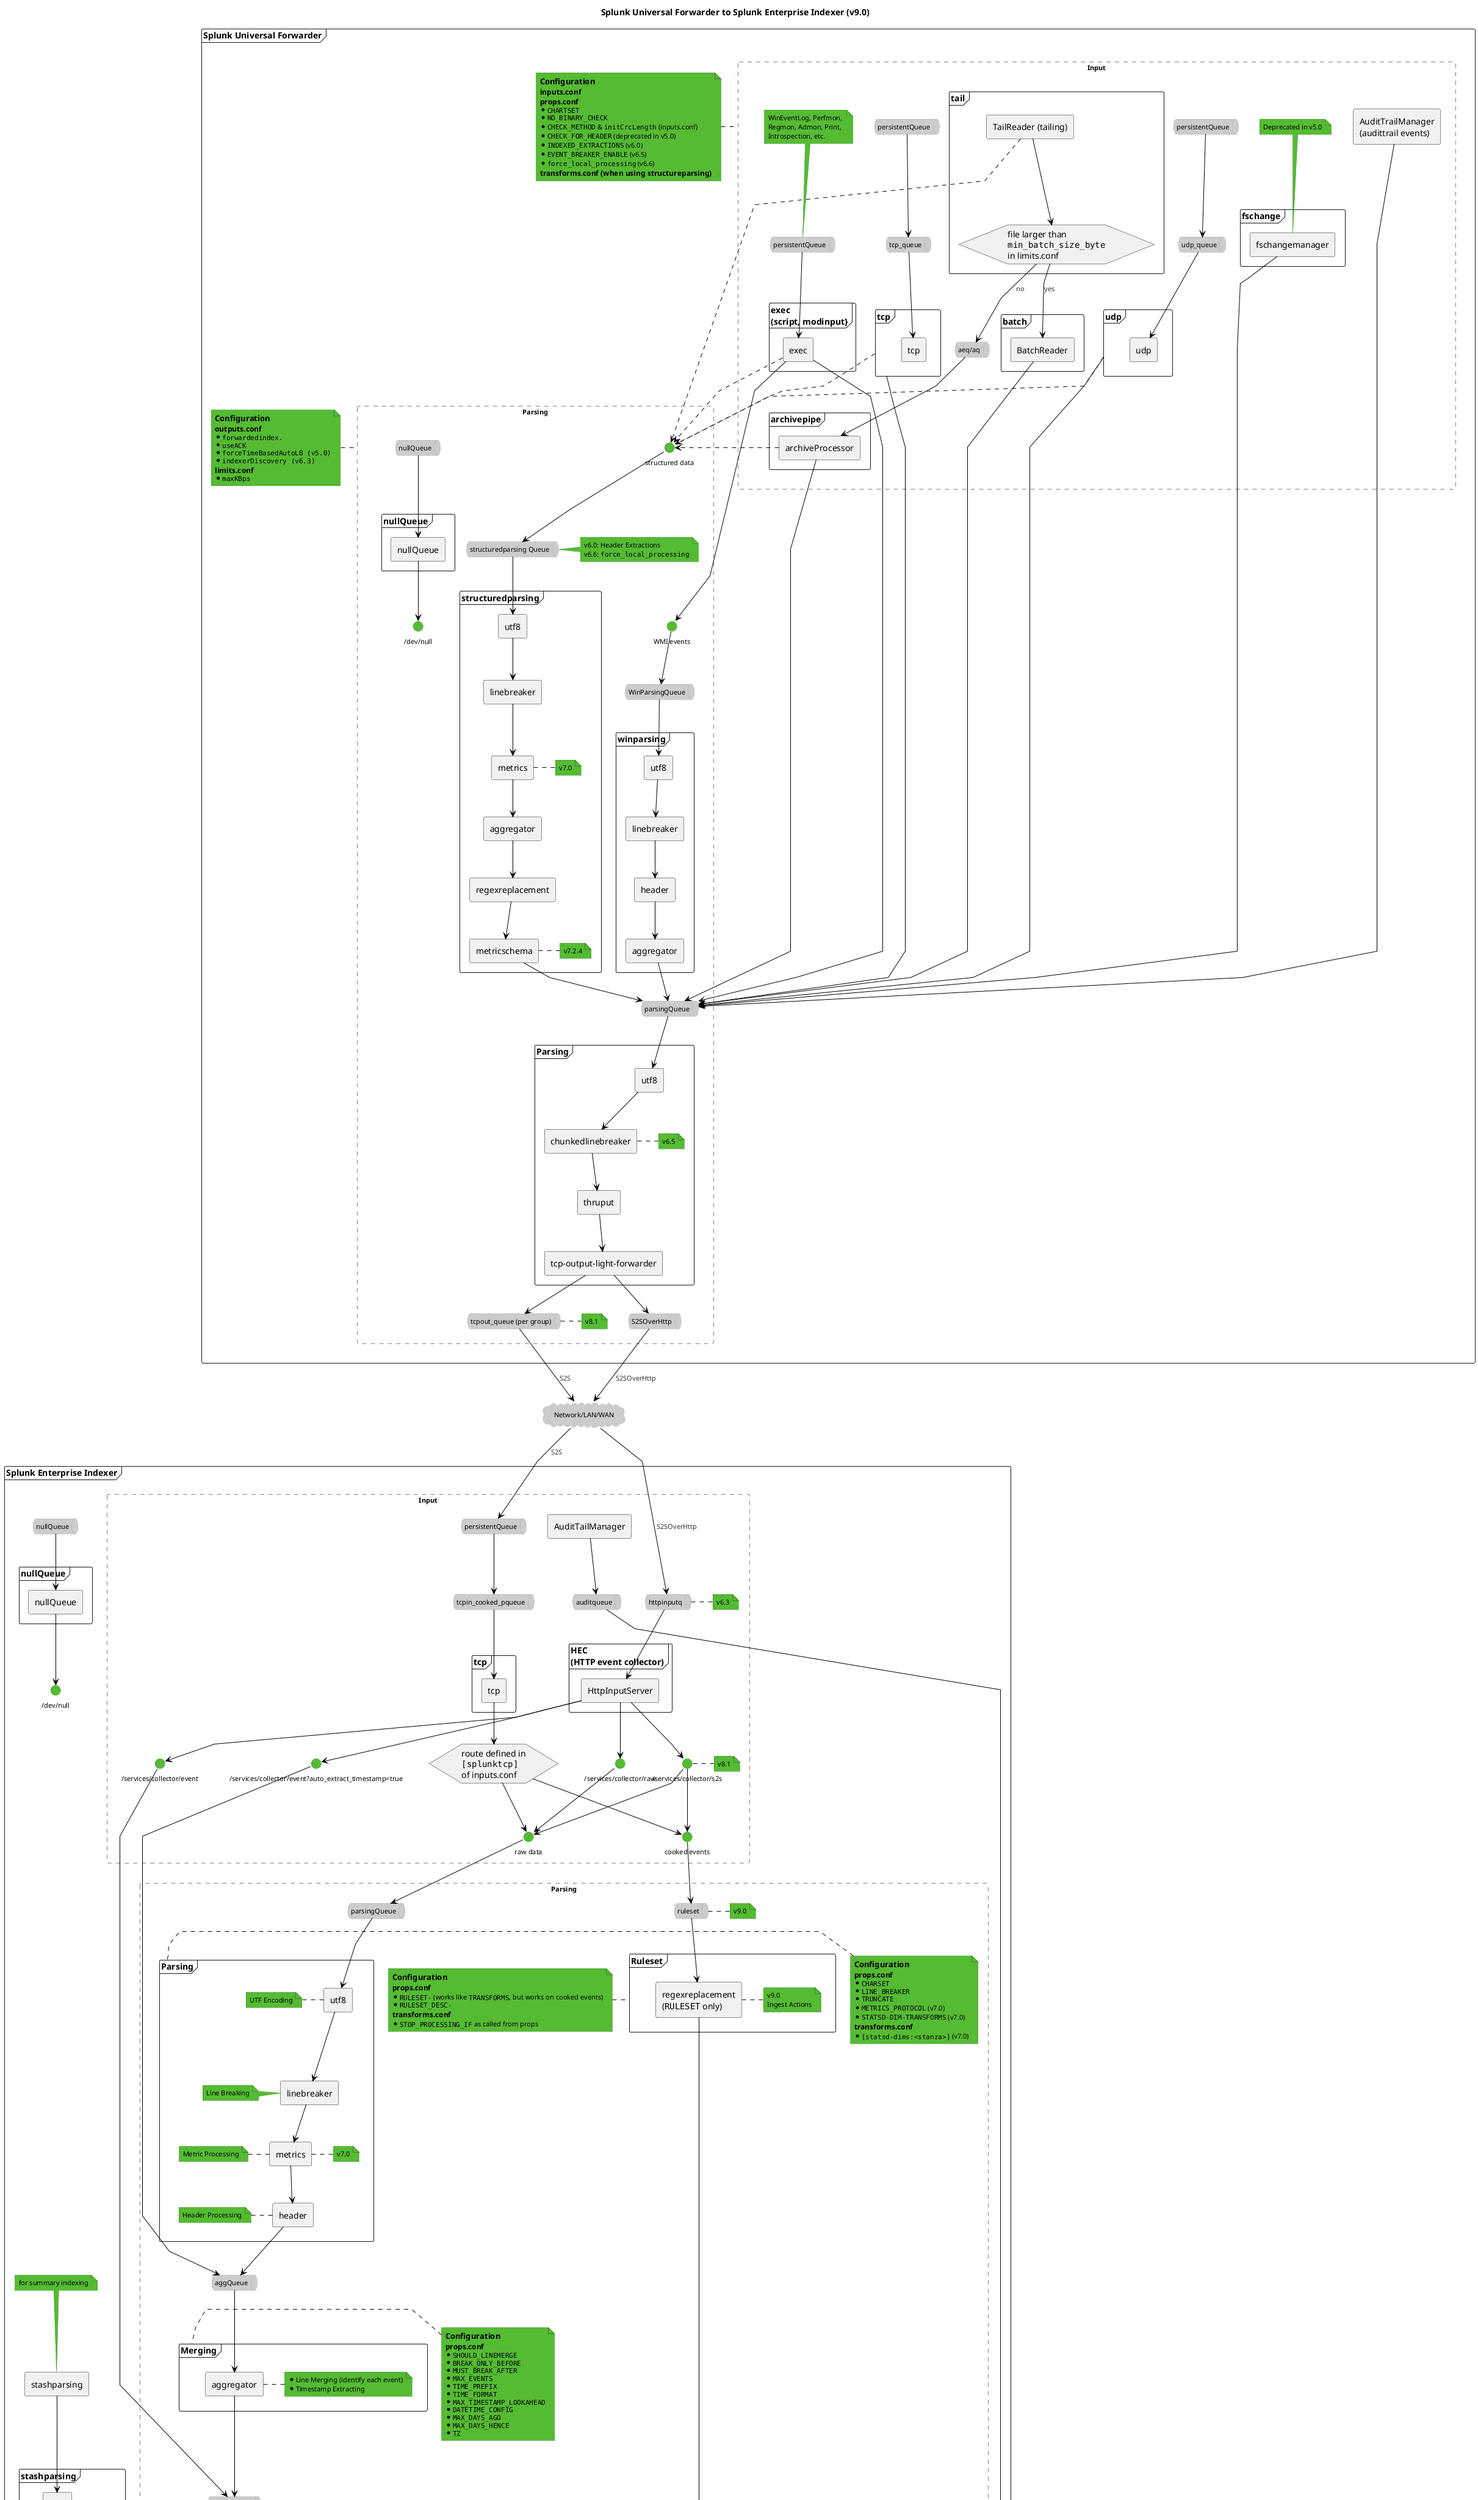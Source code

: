 @startuml masa
!theme reddress-lightgreen
skinparam linetype polyline
'skinparam linetype ortho

'Universal forwarder diagram
title "Splunk Universal Forwarder to Splunk Enterprise Indexer (v9.0)"
frame "Splunk Universal Forwarder" {
    ' The dashed outlines here are to help group the parts by their configuration
    rectangle "Input" as ufI #transparent;line:gray;line.dashed {

        'Monitor/tailreaders
        frame batch {
            agent "BatchReader" as br
        }
        queue "aeq/aq" as aq
        frame tail {
            agent "TailReader (tailing)" as tailR
            hexagon "file larger than\n""min_batch_size_byte""\nin limits.conf" as tailRsize
            tailR --> tailRsize
            tailRsize --> br : yes
            tailRsize --> aq : no
        }
        frame archivepipe {
            agent archiveProcessor as ap
        }
        aq --> ap

        'Exec/modinput
        queue persistentQueue as execPq
        note top
            WinEventLog, Perfmon, 
            Regmon, Admon, Print, 
            Introspection, etc.
        end note
        frame "exec\l(script, modinput}" {
            agent exec 
        }
        execPq --> exec

        'UDP network
        queue persistentQueue as udpPq
        queue udp_queue
        frame udp {
            agent udp as udpa
        }
        udpPq --> udp_queue
        udp_queue --> udpa

        'TCP network
        queue persistentQueue as tcpPq
        queue tcp_queue
        frame tcp {
            agent tcp as tcpa
        }
        tcpPq --> tcp_queue
        tcp_queue --> tcpa

        'FSChange, still exists, still in use
        frame fschange {
            agent fschangemanager as fschangea
        }
        note top
                Deprecated in v5.0
        end note

        'AuditTrail stuff. This is kind of oddly defined in the original diagram
        agent "AuditTrailManager\n(audittrail events)" as atma
        
    }

    'Config for input layer. Should this be broken up into notes on the individual inputs?
    note left of ufI
        == Configuration
        === inputs.conf
        === props.conf
        * ""CHARTSET""
        * ""NO_BINARY_CHECK""
        * ""CHECK_METHOD"" & ""initCrcLength"" (inputs.conf)
        * ""CHECK_FOR_HEADER"" (deprecated in v5.0)
        * ""INDEXED_EXTRACTIONS"" (v6.0)
        * ""EVENT_BREAKER_ENABLE"" (v6.5)
        * ""force_local_processing"" (v6.6)
        === transforms.conf (when using structureparsing)
    end note
    
    'Parsing dashed rectangle to group things together for the config note
    rectangle "Parsing" as ufP #transparent;line:gray;line.dashed {
        

        'Interface here is used to avoid notes on lines
        'WinParsing stuff
        interface "WMI events" as ufWMI
        queue WinParsingQueue as ufWpq
        frame winparsing {
            agent utf8 as ufWinUtf8
            agent linebreaker as ufWinLb
            agent header as ufWinHeader
            agent aggregator as ufWinAgg
            'Connect the stuff in this group
            exec --> ufWMI
            ufWpq --> ufWinUtf8
            ufWMI --> ufWpq
            ufWinUtf8 --> ufWinLb
            ufWinLb --> ufWinHeader
            ufWinHeader --> ufWinAgg
        }

        'Interface here to avoid a lot of notes on lines
        'Structured data
        interface "structured data" as structD
        queue "structuredparsing Queue" as structP
        structD --> structP
        note right
            v6.0: Header Extractions
            v6.6: ""force_local_processing""
        end note
        frame structuredparsing {
            agent utf8 as ufSPUtf8
            agent linebreaker as ufSPLb
            agent metrics as ufSPMetrics
            note right
                v7.0
            end note
            agent aggregator as ufSPAgg
            agent regexreplacement as ufSPRegex
            agent metricschema as ufSPMetricSchema
            note right
                v7.2.4
            end note
            'Connect the stuff in this group
            structP --> ufSPUtf8
            ufSPUtf8 --> ufSPLb
            ufSPLb --> ufSPMetrics
            ufSPMetrics --> ufSPAgg
            ufSPAgg --> ufSPRegex
            ufSPRegex --> ufSPMetricSchema
        }
        'Dashed lines to represent connections to structured parsing for Indexed Extractions
        tailR -[dashed]-> structD
        ap -[dashed]-> structD
        exec -[dashed]-> structD
        udp -[dashed]-> structD
        tcp -[dashed]-> structD

        'Parsing queue
        queue parsingQueue as pq
        frame Parsing {
            agent utf8 as ufUtf8
            agent chunkedlinebreaker as ufChunkedlinebreaker
            note right
                v6.5
            end note
            agent thruput as ufThruput
            agent "tcp-output-light-forwarder" as ufTCPfwd
            'Connect the stuff in this group
            pq --> ufUtf8
            ufUtf8 --> ufChunkedlinebreaker
            ufChunkedlinebreaker --> ufThruput
            ufThruput --> ufTCPfwd
        }

        'Connect the different pipelines together to the parsing queue
        br --> pq
        ap --> pq
        exec --> pq
        udp --> pq
        tcp --> pq
        fschangea --> pq
        atma --> pq
        ufWinAgg --> pq
        ufSPMetricSchema --> pq
        
        'Nullqueue is kinda floating by itself, but it seems like it should be grouped somewhere
        queue nullQueue
        frame nullQueue as nullQueueFrame {
            agent nullQueue as nullQueueAgent
        }
        interface "/dev/null" as UFdevnull
        nullQueue --> nullQueueAgent
        nullQueueAgent --> UFdevnull

        'The newer HTTP out stuff, most likely more detail is needed here
        queue S2SOverHttp as ufS2Sq
        queue "tcpout_queue (per group)" as ufTcpOut
        note right
            v8.1
        end note

        'Connect the output from parsing to the sending queues
        ufTCPfwd --> ufTcpOut
        ufTCPfwd --> ufS2Sq

    }
    'Configuration notes for parsing on the UF
    note left of ufP
        == Configuration
        === outputs.conf
        * ""forwardedindex.""
        * ""useACK""
        * ""forceTimeBasedAutoLB (v5.0)""
        * ""indexerDiscovery (v6.3)""
        === limits.conf
        * ""maxKBps""
    end note
}

'The network transport and then connecting the outputs from the UF to it
cloud "Network/LAN/WAN" as network
ufTcpOut --> network : S2S
ufS2Sq --> network : S2SOverHttp

'The indexer
frame "Splunk Enterprise Indexer" {
    
    'Grouping together input types of things
    rectangle "Input" as idxIn #transparent;line:gray;line.dashed {
        'Set up our input layer
        'Note that right now we just have the things from forwarders, not the
        'other types of inputs that are completely valid on an indexer
        
        'fwd S2S input
        queue "persistentQueue" as idxInPq
        queue "tcpin_cooked_pqueue"
        frame tcp as idxTcpF {
            agent tcp as idxTcp
        }

        hexagon "route defined in\n""[splunktcp]""\nof inputs.conf" as idxRoute
        interface "cooked events" as idxCooked
        interface "raw data" as idxRaw
        'Connect things together for S2S
        network --> idxInPq : S2S
        idxInPq --> tcpin_cooked_pqueue
        tcpin_cooked_pqueue --> idxTcp
        idxTcp --> idxRoute
        idxRoute --> idxCooked
        idxRoute --> idxRaw
        
        'HEC listener, which will include both HTTPOut and HEC
        queue httpinputq
        note right 
            v6.3
        end note
        frame "HEC\l(HTTP event collector)" {
            agent HttpInputServer
        }
        
        'Interfaces here for the various HEC endpoints
        interface "/services/collector/raw" as idxHecRaw
        interface "/services/collector/event" as idxHecEvent
        interface "/services/collector/event?auto_extract_timestamp=true" as idxHecTimestamp
        interface "/services/collector/s2s" as idxHecS2s
        note right
            v8.1
        end note

        'Connect things together for HEC
        network --> httpinputq : S2SOverHttp
        httpinputq --> HttpInputServer
        HttpInputServer --> idxHecRaw
        HttpInputServer --> idxHecEvent
        HttpInputServer --> idxHecTimestamp
        HttpInputServer --> idxHecS2s
        idxHecS2s --> idxRaw
        idxHecS2s --> idxCooked
        idxHecRaw --> idxRaw

        'Audit trail
        agent AuditTailManager as idxAtm
        queue auditqueue as idxAuditq
        'Connect together the audittrail stuff
        idxAtm --> idxAuditq
    }

    'Parsing group of things
    rectangle "Parsing" as idxP #transparent;line:gray;line.dashed {
        'Parsing queue
        queue "parsingQueue" as idxPq
        frame "Parsing" as idxPp {
            agent "utf8" as idxUtf8
            note left
                UTF Encoding
            end note
            agent "linebreaker" as idxLb
            note left
                Line Breaking
            end note
            agent "metrics" as idxMetrics 
            note left
                Metric Processing
            end note
            note right of idxMetrics
                v7.0
            end note
            agent "header" as idxPHeader
            note left
                Header Processing
            end note
            'Connect the things in this group together
            'first connect the raw stream to the parsing
            idxRaw --> idxPq
            idxPq --> idxUtf8
            idxUtf8 --> idxLb 
            idxLb --> idxMetrics
            idxMetrics --> idxPHeader
        }
        'Configuration notes for parsing pipeline
        note left of idxPp
            == Configuration
            === props.conf
            * ""CHARSET""
            * ""LINE_BREAKER""
            * ""TRUNCATE""
            * ""METRICS_PROTOCOL"" (v7.0)
            * ""STATSD-DIM-TRANSFORMS"" (v7.0)
            === transforms.conf
            * ""[statsd-dims:<stanza>]"" (v7.0)
        end note

        'Merging pipeline and queue
        queue aggQueue as idxAggQ
        frame Merging as idxMerging {
            agent aggregator AS idxpMAgg
            note right of idxpMAgg
                * Line Merging (identify each event)
                * Timestamp Extracting
            end note
            'Connect things together
            idxAggQ --> idxpMAgg
            idxPHeader --> idxAggQ
            idxHecTimestamp --> idxAggQ
        }
        'Configuration notes for merging pipeline
        note left of idxMerging
            == Configuration
            === props.conf
            * ""SHOULD_LINEMERGE""
            * ""BREAK_ONLY_BEFORE""
            * ""MUST_BREAK_AFTER""
            * ""MAX_EVENTS""
            * ""TIME_PREFIX""
            * ""TIME_FORMAT""
            * ""MAX_TIMESTAMP_LOOKAHEAD""
            * ""DATETIME_CONFIG""
            * ""MAX_DAYS_AGO""
            * ""MAX_DAYS_HENCE""
            * ""TZ""
        end note

        'Fancy new ruleset pipeline for cooked events
        'Note that this means even cooked events can be modified with Ingest Actions
        queue "ruleset" as idxRulesetq
        note right
            v9.0
        end note
        frame Ruleset as idxRuleset {
            agent "regexreplacement\n(""RULESET"" only)" as idxRulesetRegex
            note right
                v9.0
                Ingest Actions
            end note
            'Connect things together for this pipeline
            idxCooked--> idxRulesetq
            idxRulesetq --> idxRulesetRegex
        }
        'Configuration notes for ingest actions
        note left of idxRuleset
            == Configuration
            === props.conf
            * ""RULESET-"" (works like ""TRANSFORMS"", but works on cooked events)
            * ""RULESET_DESC-""
            === transforms.conf
            * ""STOP_PROCESSING_IF"" as called from props
        end note
        
        'Typing pipeline
        queue typingQueue as idxTypingq
        frame Typing as idxTyping {
            'New tee for ingest actions preview
            agent tee as idxTee
            note right
                v9.0
            end note
            note left of idxTee
                Ingest Actions preview
            end note
            agent regexreplacement as idxRegex
            note left
                Regex (Field Extraction, Routing)
            end note
            agent metricschema as idxMetricSchema
            note left
                Log to Metric
            end note
            note right of idxMetricSchema
                v7.2
            end note
            agent annotator as idxAnnotator
            note left
                Punct. Extracting
            end note
            'Connect things to this group
            idxpMAgg --> idxTypingq
            idxHecEvent --> idxTypingq
            'Connect the things in this group together
            idxTypingq --> idxTee
            idxTee --> idxRegex
            idxRegex --> idxMetricSchema
            idxMetricSchema --> idxAnnotator
            ' Some special stuff for CLONE_SOURCETYPE
            control CLONE_SOURCETYPE as idxCloneST
            'label "new sourcetype" as idxNewST
            idxRegex --> idxCloneST
            'idxCloneST --> idxNewST
            idxCloneST --> idxRegex : copy with new sourcetype
        }
        'Configuration notes for indexing pipeline
        note left of idxTyping
            == Configuration
            === props.conf
            * ""TRANSFORMS-<stanza>""
            * ""SEDCMD""
            * ""ANNOTATE_PUNCT""
            * ""METRICS-SCHEMA-TRANSFORMS"" (v7.2)
            === transforms.conf
            * ""SOURCE_KEY""
            * ""DEST_KEY""
            * ""REGEX""
            * ""FORMAT""
            * ""CLONE_SOURCETYPE"" (v6.2)
            * ""INGEST_EVAL"" (v7.2)
            * ""METRIC-SCHEMA-"" (v7.2)
        end note
    }

    'Indexing stuff
    rectangle "Indexing" as idxIndexing #transparent;line:gray;line.dashed {
        queue "indexQueue" as idxIdxq
        frame "IndexerPipe" as idxIdxPipe {
            agent "DestinationKey" as idxDestKey
            note right
                v9.0
            end note
            note left of idxDestKey
                Ingest Actions
            end note
            agent "S2SOverHttp" as idxS2sHTTP
            note right
                v8.1
            end note
            note left of idxS2sHTTP
                S2S over HTTP out
            end note
            agent "tcp-output-generic-processor" as idxTcpOut
            note left of idxTcpOut
                S2S out 
            end note
            agent "syslog-output-generic-processor" as idxUdpOut
            note left of idxUdpOut
                Syslog out
            end note
            agent "indexandforward" as idxIdxFwd
            note left
                Indexing when forwarding
            end note
            agent "signing" as idxSigning
            note left
                Block signing
                (deprecated in v5.0, removed in 6.2)
            end note
            agent "indexer" as idxIdx
            note left
                License Volume calculation
                Writing to the disk (indexing)
            end note
            agent "indexer_thruput" as idxIdxThru
            note left
                metrics calculation
            end note
            'Connect things to this pipeline
            idxAnnotator --> idxIdxq
            idxRulesetRegex --> idxIdxq
            idxAuditq --> idxIdxq
            'Connect the stuff in this group together
            idxTcpOut --> idxUdpOut
            idxUdpOut --> idxIdxFwd
            idxIdxFwd --> idxSigning
            idxSigning --> idxIdx
            idxIdx --> idxIdxThru
            idxIdxq --> idxDestKey
            idxDestKey --> idxS2sHTTP
            idxS2sHTTP --> idxTcpOut
        }
        'Configurations for indexing
        note left of idxIdxPipe
            == Configuration
            === outputs.conf
            * ""forwardedindex.""
            * ""useACK""
            * ""[rfs:<name>]""
            === indexes.conf
        end note
        
        'These are targets for the indexing pipeline
        'HEC
        interface "HTTP Out" as idxIdxHttpOut
        'TCP
        queue "tcpout_queue\nper group" as idxTcpOutq
        'Indexing
        folder "Index directory" as idxDir
        'S3
        queue rfs as idxRfsq
        note right
            v9.0
        end note
        
        'Connect things from the indexing pipe to their targets that are on the indexer
        'Targets that are external to the indexer are at the end
        'Dest key
        idxDestKey --> idxRfsq
        'HEC out
        idxS2sHTTP --> idxIdxHttpOut
        'TCP out
        idxTcpOut --> idxTcpOutq
        'Disk
        idxIdx --> idxDir
    }
    
    'Nullqueue hanging out by itself, should most likely go someplace
    queue nullQueue as idxNQ
    frame nullQueue as idxNullQueueFrame {
        agent nullQueue as idxNullQueueAgent
    }
    interface "/dev/null" as IDXdevnull
    'Connect the nullqueue stuff together
    idxNQ --> idxNullQueueAgent
    idxNullQueueAgent --> IDXdevnull

    'Stash parsing is also hanging out on its own
    'Should there be something at the input area to connect to this?
    agent stashparsing as idxStash
    note top of idxStash
        for summary indexing
    end note
    frame stashparsing as idxStashf {
        agent utf8 as idxStashUtf8
        agent linebreaker as idxStashLb
        agent header as idxStashHeader
        agent aggregator as idxStashAgg
        agent regexreplacement as idxStashRegex
        'Connect all of these together
        idxStash --> idxStashUtf8
        idxStashUtf8 --> idxStashLb
        idxStashLb --> idxStashHeader
        idxStashHeader --> idxStashAgg
        idxStashAgg --> idxStashRegex
        idxStashRegex --> idxIdxq
    }
}
' index pipeline targets that are outside of the indexer itself
interface "/services/collector/s2s\non another instance" as idxIdxHttpOutDest
interface "tcp transport" as tcpout
interface "udp transport" as udpout
cloud AWS
folder "Compressed JSON in S3" as idxRfsS3

'make the connections to the external targets
'HEC out
idxIdxHttpOut --> idxIdxHttpOutDest
'tcp
idxTcpOutq --> tcpout
'UDP out
idxUdpOut --> udpout
'AWS
idxRfsq --> AWS 
AWS --> idxRfsS3

@enduml
